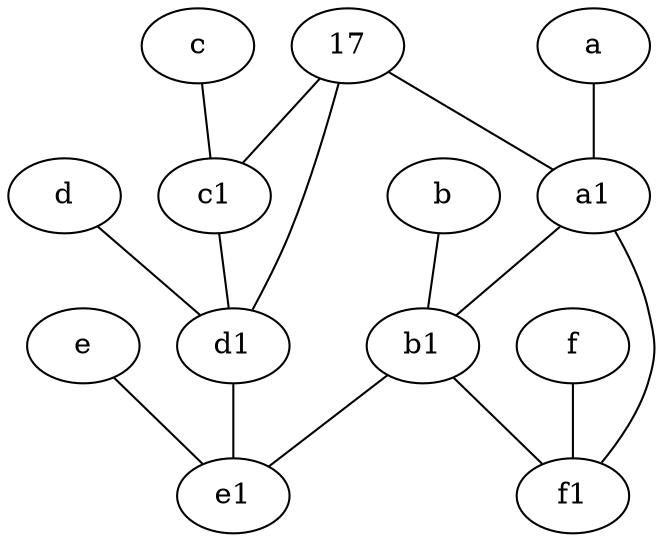 graph {
	node [labelfontsize=50]
	b1 [labelfontsize=50 pos="9,4!"]
	17 [labelfontsize=50]
	e1 [labelfontsize=50 pos="7,7!"]
	d1 [labelfontsize=50 pos="3,5!"]
	a [labelfontsize=50 pos="8,2!"]
	f1 [labelfontsize=50 pos="3,8!"]
	c [labelfontsize=50 pos="4.5,2!"]
	b [labelfontsize=50 pos="10,4!"]
	a1 [labelfontsize=50 pos="8,3!"]
	e [labelfontsize=50 pos="7,9!"]
	f [labelfontsize=50 pos="3,9!"]
	c1 [labelfontsize=50 pos="4.5,3!"]
	d [labelfontsize=50 pos="2,5!"]
	a1 -- b1
	a1 -- f1
	b -- b1
	f -- f1
	e -- e1
	17 -- d1
	d1 -- e1
	b1 -- e1
	c1 -- d1
	c -- c1
	b1 -- f1
	d -- d1
	17 -- c1
	17 -- a1
	a -- a1
}
